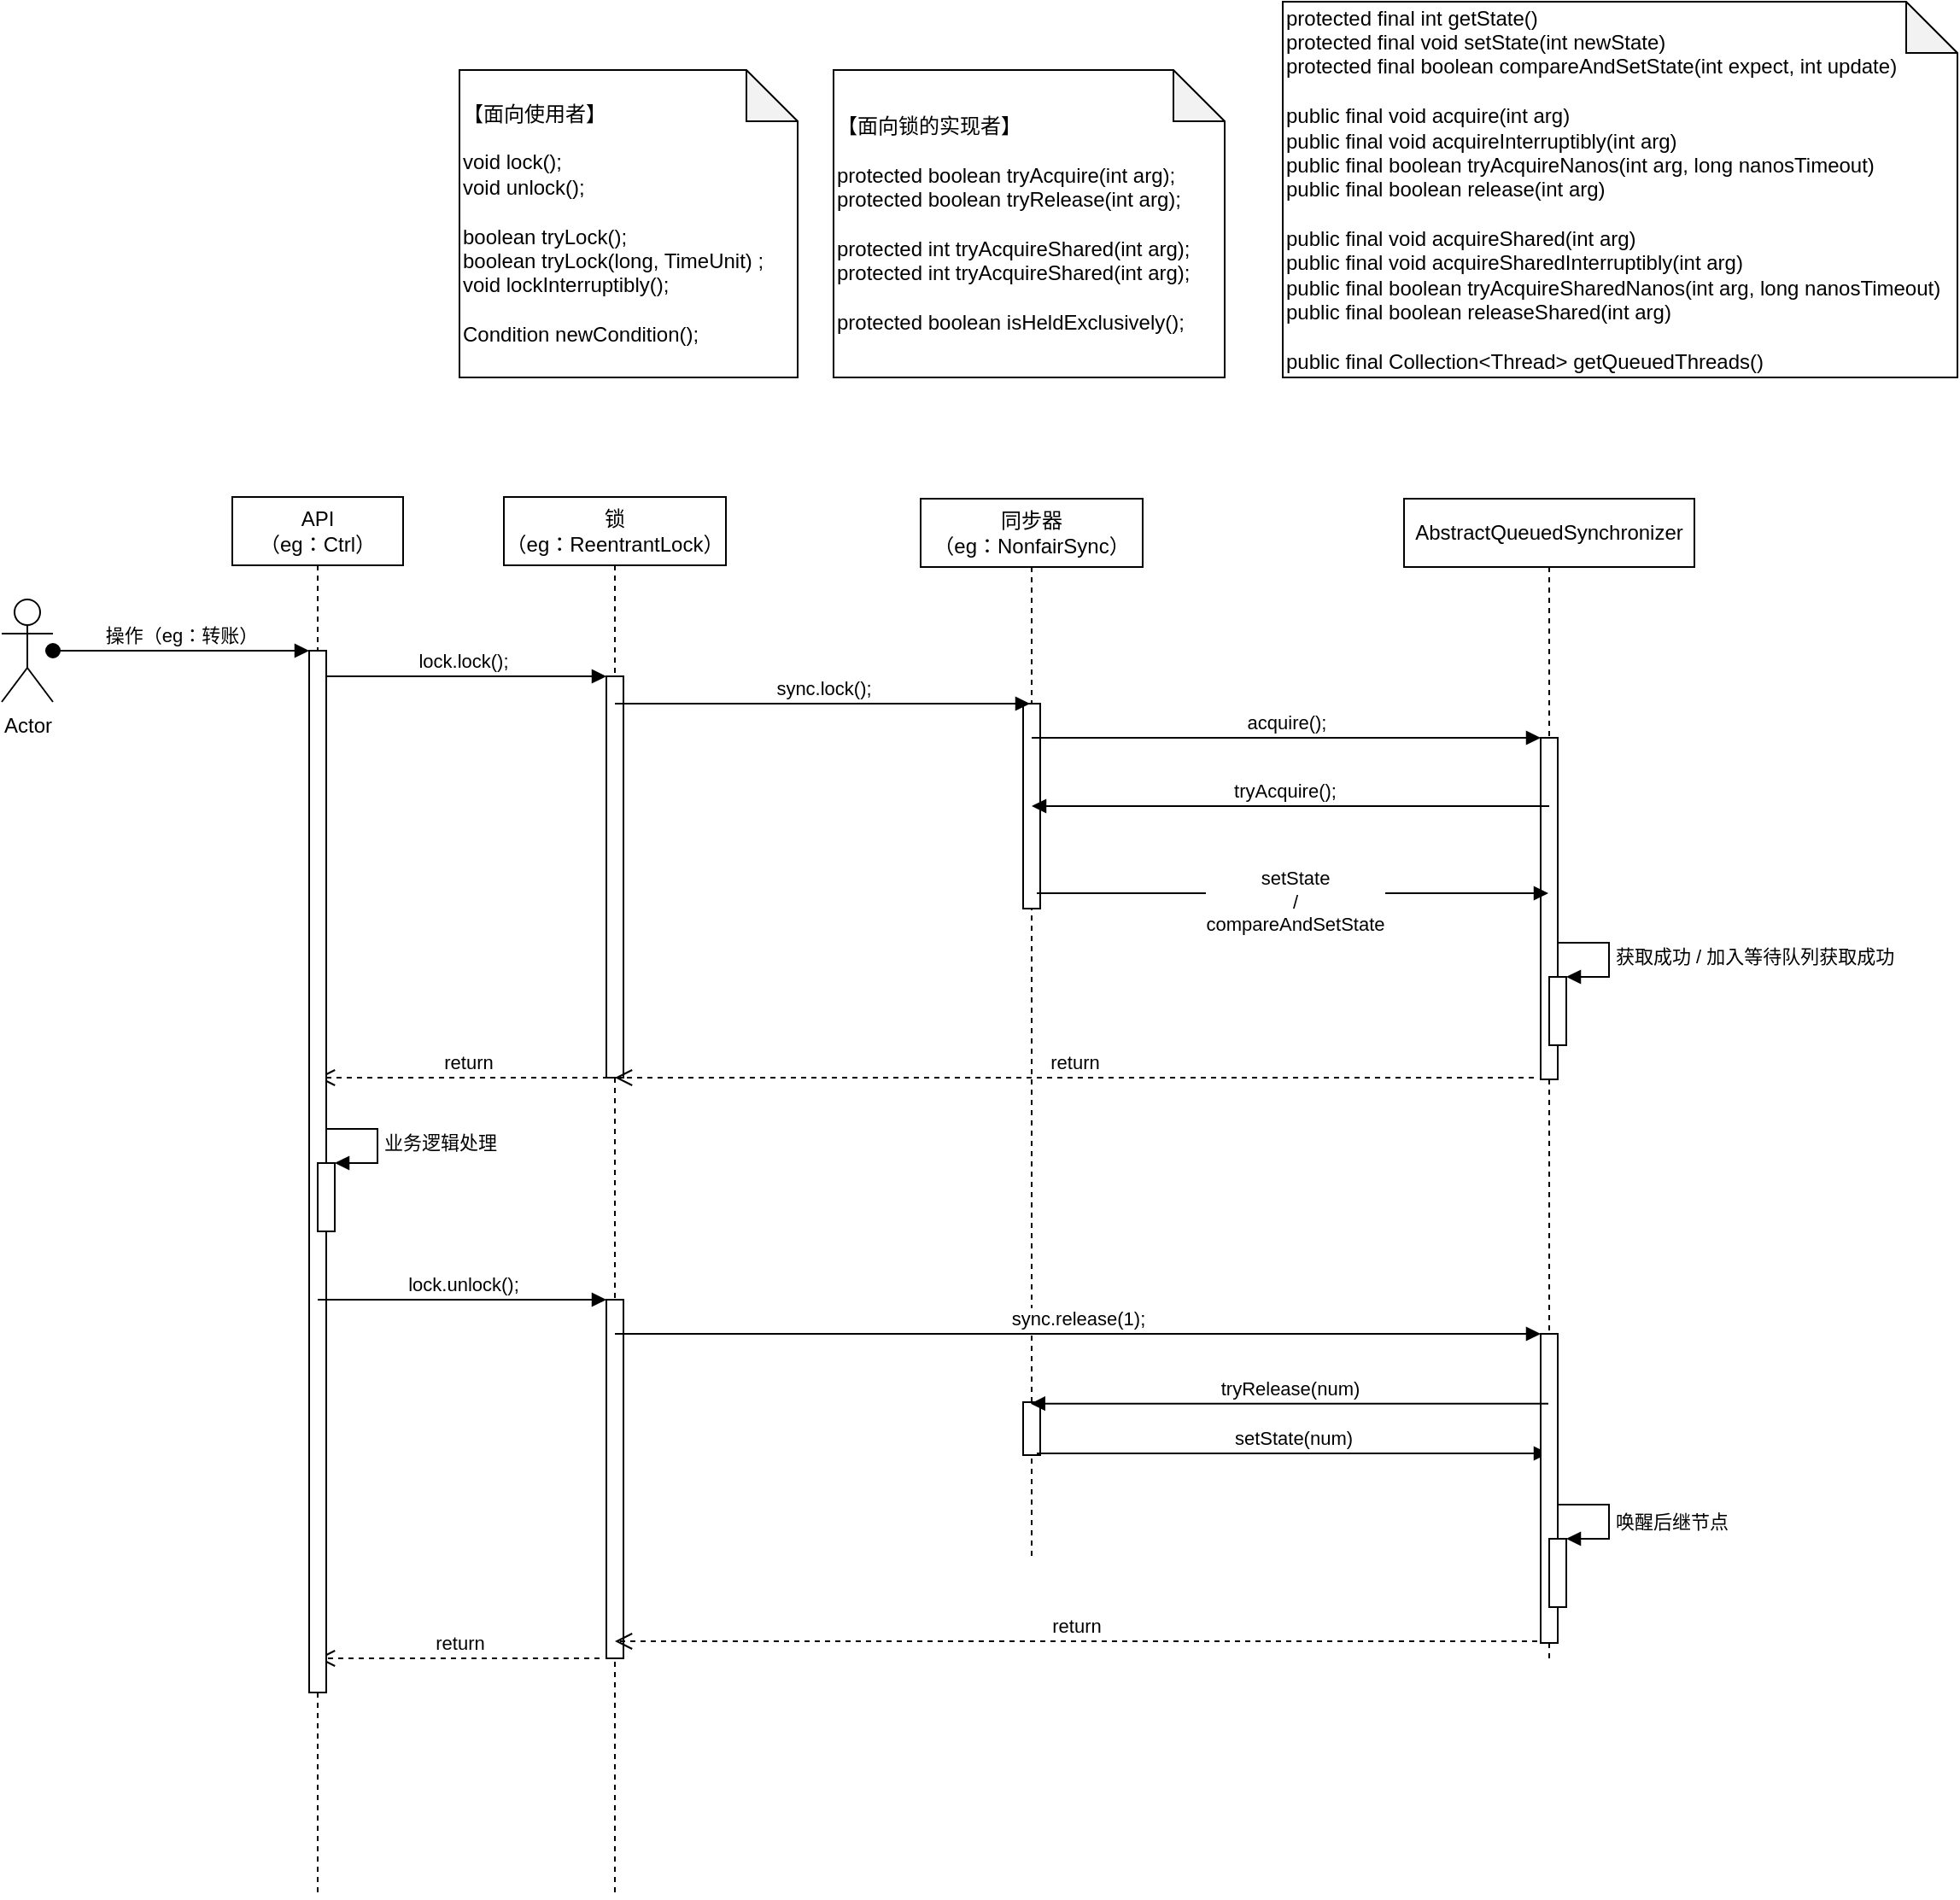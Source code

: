 <mxfile version="17.5.0" type="github">
  <diagram id="1_UV6ZVWewtlWTAt_gDm" name="Page-1">
    <mxGraphModel dx="1384" dy="1829" grid="1" gridSize="10" guides="1" tooltips="1" connect="1" arrows="1" fold="1" page="1" pageScale="1" pageWidth="850" pageHeight="1100" math="0" shadow="0">
      <root>
        <mxCell id="0" />
        <mxCell id="1" parent="0" />
        <mxCell id="2" value="锁&lt;br&gt;（eg：ReentrantLock）" style="shape=umlLifeline;perimeter=lifelinePerimeter;whiteSpace=wrap;html=1;container=1;collapsible=0;recursiveResize=0;outlineConnect=0;" parent="1" vertex="1">
          <mxGeometry x="408" y="70" width="130" height="820" as="geometry" />
        </mxCell>
        <mxCell id="OxHOsk94DuouQjCOr-r3-11" value="" style="html=1;points=[];perimeter=orthogonalPerimeter;" parent="2" vertex="1">
          <mxGeometry x="60" y="105" width="10" height="235" as="geometry" />
        </mxCell>
        <mxCell id="OxHOsk94DuouQjCOr-r3-41" value="lock.lock();" style="html=1;verticalAlign=bottom;endArrow=block;rounded=0;" parent="2" source="OxHOsk94DuouQjCOr-r3-3" edge="1">
          <mxGeometry width="80" relative="1" as="geometry">
            <mxPoint x="-20" y="105" as="sourcePoint" />
            <mxPoint x="60" y="105" as="targetPoint" />
          </mxGeometry>
        </mxCell>
        <mxCell id="OxHOsk94DuouQjCOr-r3-55" value="return" style="html=1;verticalAlign=bottom;endArrow=open;dashed=1;endSize=8;rounded=0;" parent="2" target="OxHOsk94DuouQjCOr-r3-3" edge="1">
          <mxGeometry relative="1" as="geometry">
            <mxPoint x="67" y="340" as="sourcePoint" />
            <mxPoint x="-26" y="330" as="targetPoint" />
          </mxGeometry>
        </mxCell>
        <mxCell id="OxHOsk94DuouQjCOr-r3-60" value="" style="html=1;points=[];perimeter=orthogonalPerimeter;" parent="2" vertex="1">
          <mxGeometry x="60" y="470" width="10" height="210" as="geometry" />
        </mxCell>
        <mxCell id="OxHOsk94DuouQjCOr-r3-84" value="return" style="html=1;verticalAlign=bottom;endArrow=open;dashed=1;endSize=8;rounded=0;" parent="2" target="OxHOsk94DuouQjCOr-r3-3" edge="1">
          <mxGeometry relative="1" as="geometry">
            <mxPoint x="56" y="680" as="sourcePoint" />
            <mxPoint x="-4" y="680" as="targetPoint" />
          </mxGeometry>
        </mxCell>
        <mxCell id="OxHOsk94DuouQjCOr-r3-2" value="Actor" style="shape=umlActor;verticalLabelPosition=bottom;verticalAlign=top;html=1;" parent="1" vertex="1">
          <mxGeometry x="114" y="130" width="30" height="60" as="geometry" />
        </mxCell>
        <mxCell id="OxHOsk94DuouQjCOr-r3-3" value="API&lt;br&gt;（eg：Ctrl）" style="shape=umlLifeline;perimeter=lifelinePerimeter;whiteSpace=wrap;html=1;container=1;collapsible=0;recursiveResize=0;outlineConnect=0;" parent="1" vertex="1">
          <mxGeometry x="249" y="70" width="100" height="820" as="geometry" />
        </mxCell>
        <mxCell id="OxHOsk94DuouQjCOr-r3-7" value="" style="html=1;points=[];perimeter=orthogonalPerimeter;" parent="OxHOsk94DuouQjCOr-r3-3" vertex="1">
          <mxGeometry x="45" y="90" width="10" height="610" as="geometry" />
        </mxCell>
        <mxCell id="OxHOsk94DuouQjCOr-r3-58" value="" style="html=1;points=[];perimeter=orthogonalPerimeter;" parent="OxHOsk94DuouQjCOr-r3-3" vertex="1">
          <mxGeometry x="50" y="390" width="10" height="40" as="geometry" />
        </mxCell>
        <mxCell id="OxHOsk94DuouQjCOr-r3-59" value="业务逻辑处理" style="edgeStyle=orthogonalEdgeStyle;html=1;align=left;spacingLeft=2;endArrow=block;rounded=0;entryX=1;entryY=0;" parent="OxHOsk94DuouQjCOr-r3-3" target="OxHOsk94DuouQjCOr-r3-58" edge="1">
          <mxGeometry relative="1" as="geometry">
            <mxPoint x="55" y="370" as="sourcePoint" />
            <Array as="points">
              <mxPoint x="85" y="370" />
            </Array>
          </mxGeometry>
        </mxCell>
        <mxCell id="OxHOsk94DuouQjCOr-r3-23" value="同步器&lt;br&gt;（eg：NonfairSync）" style="shape=umlLifeline;perimeter=lifelinePerimeter;whiteSpace=wrap;html=1;container=1;collapsible=0;recursiveResize=0;outlineConnect=0;" parent="1" vertex="1">
          <mxGeometry x="652" y="71" width="130" height="619" as="geometry" />
        </mxCell>
        <mxCell id="OxHOsk94DuouQjCOr-r3-30" value="" style="html=1;points=[];perimeter=orthogonalPerimeter;" parent="OxHOsk94DuouQjCOr-r3-23" vertex="1">
          <mxGeometry x="60" y="120" width="10" height="120" as="geometry" />
        </mxCell>
        <mxCell id="OxHOsk94DuouQjCOr-r3-39" value="sync.lock();" style="html=1;verticalAlign=bottom;endArrow=block;rounded=0;" parent="OxHOsk94DuouQjCOr-r3-23" source="2" edge="1">
          <mxGeometry width="80" relative="1" as="geometry">
            <mxPoint x="34" y="120" as="sourcePoint" />
            <mxPoint x="64" y="120" as="targetPoint" />
          </mxGeometry>
        </mxCell>
        <mxCell id="OxHOsk94DuouQjCOr-r3-76" value="" style="html=1;points=[];perimeter=orthogonalPerimeter;" parent="OxHOsk94DuouQjCOr-r3-23" vertex="1">
          <mxGeometry x="60" y="529" width="10" height="31" as="geometry" />
        </mxCell>
        <mxCell id="OxHOsk94DuouQjCOr-r3-81" value="setState(num)" style="html=1;verticalAlign=bottom;endArrow=block;rounded=0;" parent="OxHOsk94DuouQjCOr-r3-23" target="OxHOsk94DuouQjCOr-r3-35" edge="1">
          <mxGeometry width="80" relative="1" as="geometry">
            <mxPoint x="68" y="559" as="sourcePoint" />
            <mxPoint x="148" y="559" as="targetPoint" />
          </mxGeometry>
        </mxCell>
        <mxCell id="OxHOsk94DuouQjCOr-r3-35" value="AbstractQueuedSynchronizer" style="shape=umlLifeline;perimeter=lifelinePerimeter;whiteSpace=wrap;html=1;container=1;collapsible=0;recursiveResize=0;outlineConnect=0;" parent="1" vertex="1">
          <mxGeometry x="935" y="71" width="170" height="680" as="geometry" />
        </mxCell>
        <mxCell id="OxHOsk94DuouQjCOr-r3-36" value="" style="html=1;points=[];perimeter=orthogonalPerimeter;" parent="OxHOsk94DuouQjCOr-r3-35" vertex="1">
          <mxGeometry x="80" y="140" width="10" height="200" as="geometry" />
        </mxCell>
        <mxCell id="OxHOsk94DuouQjCOr-r3-45" value="tryAcquire();" style="html=1;verticalAlign=bottom;endArrow=block;rounded=0;" parent="OxHOsk94DuouQjCOr-r3-35" target="OxHOsk94DuouQjCOr-r3-23" edge="1">
          <mxGeometry x="0.02" width="80" relative="1" as="geometry">
            <mxPoint x="85" y="180" as="sourcePoint" />
            <mxPoint x="-48" y="180" as="targetPoint" />
            <mxPoint x="-1" as="offset" />
          </mxGeometry>
        </mxCell>
        <mxCell id="OxHOsk94DuouQjCOr-r3-51" value="" style="html=1;points=[];perimeter=orthogonalPerimeter;" parent="OxHOsk94DuouQjCOr-r3-35" vertex="1">
          <mxGeometry x="85" y="280" width="10" height="40" as="geometry" />
        </mxCell>
        <mxCell id="OxHOsk94DuouQjCOr-r3-52" value="获取成功 / 加入等待队列获取成功" style="edgeStyle=orthogonalEdgeStyle;html=1;align=left;spacingLeft=2;endArrow=block;rounded=0;entryX=1;entryY=0;" parent="OxHOsk94DuouQjCOr-r3-35" target="OxHOsk94DuouQjCOr-r3-51" edge="1">
          <mxGeometry relative="1" as="geometry">
            <mxPoint x="90" y="260" as="sourcePoint" />
            <Array as="points">
              <mxPoint x="120" y="260" />
            </Array>
          </mxGeometry>
        </mxCell>
        <mxCell id="OxHOsk94DuouQjCOr-r3-75" value="" style="html=1;points=[];perimeter=orthogonalPerimeter;" parent="OxHOsk94DuouQjCOr-r3-35" vertex="1">
          <mxGeometry x="80" y="489" width="10" height="181" as="geometry" />
        </mxCell>
        <mxCell id="OxHOsk94DuouQjCOr-r3-79" value="" style="html=1;points=[];perimeter=orthogonalPerimeter;" parent="OxHOsk94DuouQjCOr-r3-35" vertex="1">
          <mxGeometry x="85" y="609" width="10" height="40" as="geometry" />
        </mxCell>
        <mxCell id="OxHOsk94DuouQjCOr-r3-80" value="唤醒后继节点" style="edgeStyle=orthogonalEdgeStyle;html=1;align=left;spacingLeft=2;endArrow=block;rounded=0;entryX=1;entryY=0;" parent="OxHOsk94DuouQjCOr-r3-35" target="OxHOsk94DuouQjCOr-r3-79" edge="1">
          <mxGeometry x="0.067" relative="1" as="geometry">
            <mxPoint x="90" y="589" as="sourcePoint" />
            <Array as="points">
              <mxPoint x="120" y="589" />
            </Array>
            <mxPoint as="offset" />
          </mxGeometry>
        </mxCell>
        <mxCell id="OxHOsk94DuouQjCOr-r3-82" value="return" style="html=1;verticalAlign=bottom;endArrow=open;dashed=1;endSize=8;rounded=0;" parent="OxHOsk94DuouQjCOr-r3-35" target="2" edge="1">
          <mxGeometry relative="1" as="geometry">
            <mxPoint x="76" y="339" as="sourcePoint" />
            <mxPoint x="-4" y="339" as="targetPoint" />
          </mxGeometry>
        </mxCell>
        <mxCell id="OxHOsk94DuouQjCOr-r3-83" value="return" style="html=1;verticalAlign=bottom;endArrow=open;dashed=1;endSize=8;rounded=0;" parent="OxHOsk94DuouQjCOr-r3-35" target="2" edge="1">
          <mxGeometry relative="1" as="geometry">
            <mxPoint x="78" y="669" as="sourcePoint" />
            <mxPoint x="-16" y="669" as="targetPoint" />
          </mxGeometry>
        </mxCell>
        <mxCell id="OxHOsk94DuouQjCOr-r3-37" value="acquire();" style="html=1;verticalAlign=bottom;endArrow=block;entryX=0;entryY=0;rounded=0;" parent="1" source="OxHOsk94DuouQjCOr-r3-23" target="OxHOsk94DuouQjCOr-r3-36" edge="1">
          <mxGeometry relative="1" as="geometry">
            <mxPoint x="820" y="210" as="sourcePoint" />
          </mxGeometry>
        </mxCell>
        <mxCell id="OxHOsk94DuouQjCOr-r3-61" value="lock.unlock();" style="html=1;verticalAlign=bottom;endArrow=block;entryX=0;entryY=0;rounded=0;" parent="1" source="OxHOsk94DuouQjCOr-r3-3" target="OxHOsk94DuouQjCOr-r3-60" edge="1">
          <mxGeometry relative="1" as="geometry">
            <mxPoint x="394" y="510" as="sourcePoint" />
          </mxGeometry>
        </mxCell>
        <mxCell id="OxHOsk94DuouQjCOr-r3-68" value="sync.release(1);" style="html=1;verticalAlign=bottom;endArrow=block;rounded=0;" parent="1" source="2" target="OxHOsk94DuouQjCOr-r3-75" edge="1">
          <mxGeometry relative="1" as="geometry">
            <mxPoint x="578" y="560" as="sourcePoint" />
            <mxPoint x="590" y="560" as="targetPoint" />
          </mxGeometry>
        </mxCell>
        <mxCell id="OxHOsk94DuouQjCOr-r3-48" value="setState&lt;br&gt;/&lt;br&gt;compareAndSetState" style="html=1;verticalAlign=bottom;endArrow=block;rounded=0;exitX=0.6;exitY=0.825;exitDx=0;exitDy=0;exitPerimeter=0;" parent="1" target="OxHOsk94DuouQjCOr-r3-35" edge="1">
          <mxGeometry x="0.008" y="-27" width="80" relative="1" as="geometry">
            <mxPoint x="720" y="302" as="sourcePoint" />
            <mxPoint x="917.5" y="302" as="targetPoint" />
            <mxPoint as="offset" />
          </mxGeometry>
        </mxCell>
        <mxCell id="OxHOsk94DuouQjCOr-r3-77" value="tryRelease(num)" style="html=1;verticalAlign=bottom;endArrow=block;rounded=0;" parent="1" source="OxHOsk94DuouQjCOr-r3-35" edge="1">
          <mxGeometry width="80" relative="1" as="geometry">
            <mxPoint x="923" y="600.824" as="sourcePoint" />
            <mxPoint x="716.389" y="600.824" as="targetPoint" />
          </mxGeometry>
        </mxCell>
        <mxCell id="OxHOsk94DuouQjCOr-r3-8" value="操作（eg：转账）" style="html=1;verticalAlign=bottom;startArrow=oval;endArrow=block;startSize=8;rounded=0;" parent="1" source="OxHOsk94DuouQjCOr-r3-2" target="OxHOsk94DuouQjCOr-r3-7" edge="1">
          <mxGeometry relative="1" as="geometry">
            <mxPoint x="234" y="160" as="sourcePoint" />
          </mxGeometry>
        </mxCell>
        <mxCell id="RNooUlrBF1uFnRz7M6Qa-3" value="&lt;div&gt;【面向使用者】&lt;/div&gt;&lt;div&gt;&lt;br&gt;&lt;/div&gt;&lt;div&gt;void lock();&lt;/div&gt;&lt;div&gt;void unlock();&lt;/div&gt;&lt;div&gt;&lt;br&gt;&lt;/div&gt;&lt;div&gt;boolean tryLock();&lt;/div&gt;&lt;div&gt;boolean tryLock(long, TimeUnit) ;&lt;/div&gt;&lt;div&gt;void lockInterruptibly();&lt;/div&gt;&lt;div&gt;&lt;br&gt;&lt;/div&gt;&lt;div&gt;Condition newCondition();&lt;/div&gt;" style="shape=note;whiteSpace=wrap;html=1;backgroundOutline=1;darkOpacity=0.05;align=left;" vertex="1" parent="1">
          <mxGeometry x="382" y="-180" width="198" height="180" as="geometry" />
        </mxCell>
        <mxCell id="RNooUlrBF1uFnRz7M6Qa-4" value="&lt;div&gt;【面向锁的实现者】&lt;/div&gt;&lt;div&gt;&lt;br&gt;&lt;/div&gt;&lt;div&gt;protected boolean tryAcquire(int arg);&lt;/div&gt;&lt;div&gt;protected boolean tryRelease(int arg);&lt;/div&gt;&lt;div&gt;&lt;br&gt;&lt;/div&gt;&lt;div&gt;protected int tryAcquireShared(int arg);&lt;/div&gt;&lt;div&gt;protected int tryAcquireShared(int arg);&lt;/div&gt;&lt;div&gt;&lt;br&gt;&lt;/div&gt;&lt;div&gt;protected boolean isHeldExclusively();&lt;/div&gt;" style="shape=note;whiteSpace=wrap;html=1;backgroundOutline=1;darkOpacity=0.05;align=left;" vertex="1" parent="1">
          <mxGeometry x="601" y="-180" width="229" height="180" as="geometry" />
        </mxCell>
        <mxCell id="RNooUlrBF1uFnRz7M6Qa-5" value="&lt;div&gt;protected final int getState()&lt;/div&gt;&lt;div&gt;protected final void setState(int newState)&lt;/div&gt;&lt;div&gt;protected final boolean compareAndSetState(int expect, int update)&lt;/div&gt;&lt;div&gt;&lt;br&gt;&lt;/div&gt;&lt;div&gt;public final void acquire(int arg)&lt;/div&gt;&lt;div&gt;public final void acquireInterruptibly(int arg)&lt;/div&gt;&lt;div&gt;public final boolean tryAcquireNanos(int arg, long nanosTimeout)&lt;/div&gt;&lt;div&gt;public final boolean release(int arg)&lt;/div&gt;&lt;div&gt;&lt;br&gt;&lt;/div&gt;&lt;div&gt;public final void acquireShared(int arg)&lt;/div&gt;&lt;div&gt;public final void acquireSharedInterruptibly(int arg)&lt;/div&gt;&lt;div&gt;public final boolean tryAcquireSharedNanos(int arg, long nanosTimeout)&lt;/div&gt;&lt;div&gt;public final boolean releaseShared(int arg)&lt;/div&gt;&lt;div&gt;&lt;br&gt;&lt;/div&gt;&lt;div&gt;public final Collection&amp;lt;Thread&amp;gt; getQueuedThreads()&lt;/div&gt;" style="shape=note;whiteSpace=wrap;html=1;backgroundOutline=1;darkOpacity=0.05;align=left;" vertex="1" parent="1">
          <mxGeometry x="864" y="-220" width="395" height="220" as="geometry" />
        </mxCell>
      </root>
    </mxGraphModel>
  </diagram>
</mxfile>
